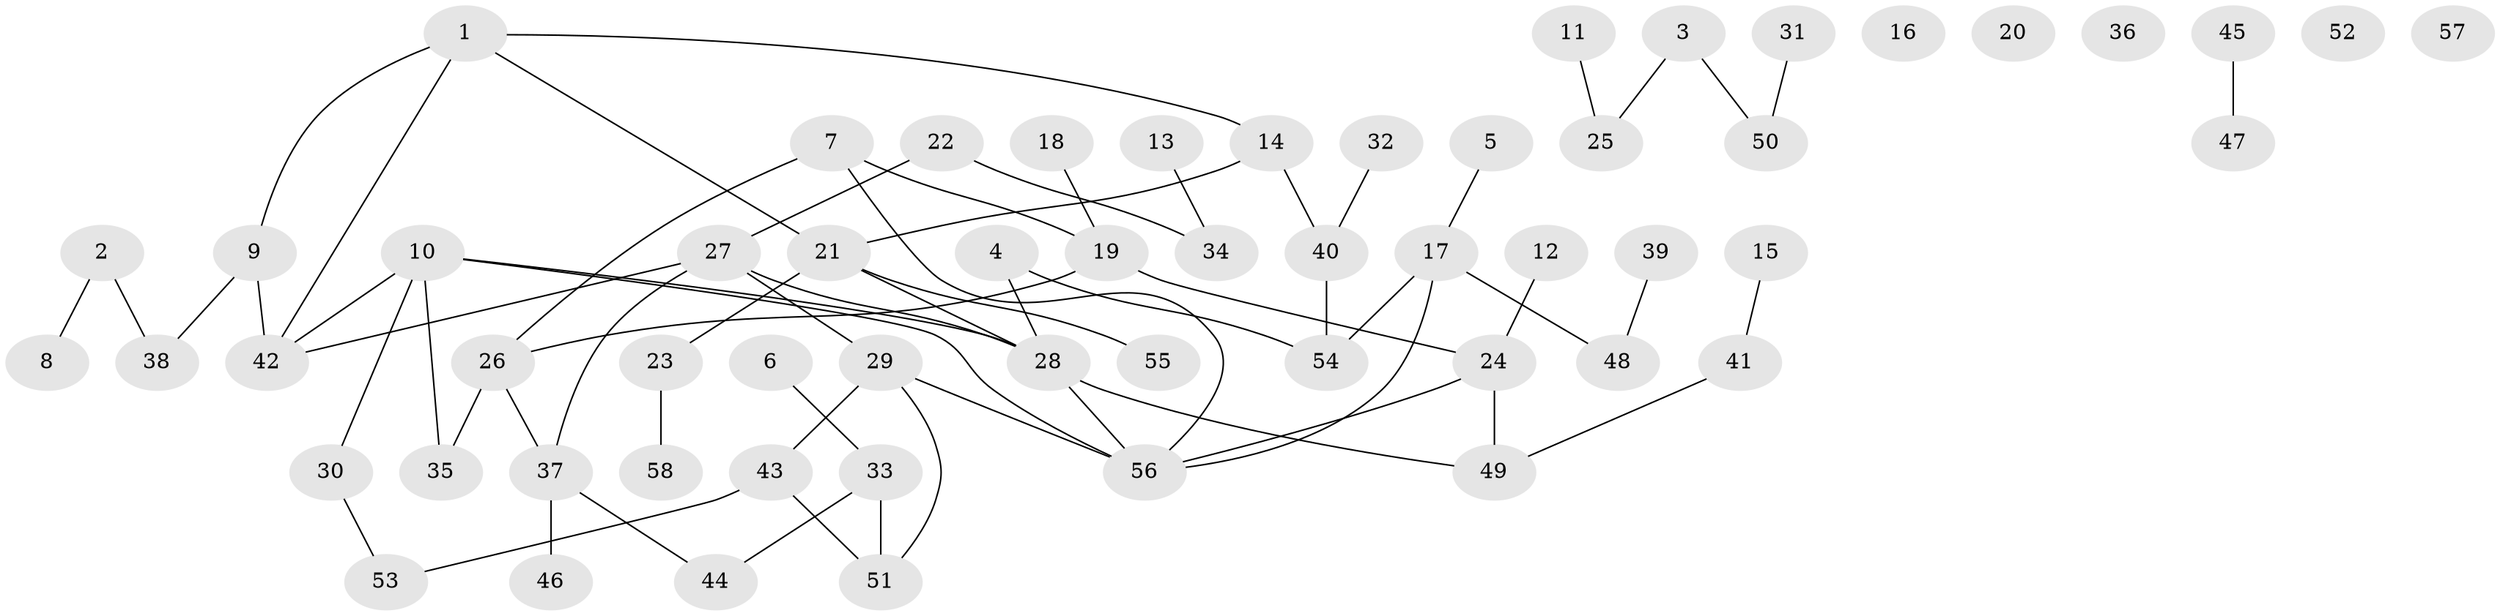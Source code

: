 // Generated by graph-tools (version 1.1) at 2025/00/03/09/25 03:00:49]
// undirected, 58 vertices, 66 edges
graph export_dot {
graph [start="1"]
  node [color=gray90,style=filled];
  1;
  2;
  3;
  4;
  5;
  6;
  7;
  8;
  9;
  10;
  11;
  12;
  13;
  14;
  15;
  16;
  17;
  18;
  19;
  20;
  21;
  22;
  23;
  24;
  25;
  26;
  27;
  28;
  29;
  30;
  31;
  32;
  33;
  34;
  35;
  36;
  37;
  38;
  39;
  40;
  41;
  42;
  43;
  44;
  45;
  46;
  47;
  48;
  49;
  50;
  51;
  52;
  53;
  54;
  55;
  56;
  57;
  58;
  1 -- 9;
  1 -- 14;
  1 -- 21;
  1 -- 42;
  2 -- 8;
  2 -- 38;
  3 -- 25;
  3 -- 50;
  4 -- 28;
  4 -- 54;
  5 -- 17;
  6 -- 33;
  7 -- 19;
  7 -- 26;
  7 -- 56;
  9 -- 38;
  9 -- 42;
  10 -- 28;
  10 -- 30;
  10 -- 35;
  10 -- 42;
  10 -- 56;
  11 -- 25;
  12 -- 24;
  13 -- 34;
  14 -- 21;
  14 -- 40;
  15 -- 41;
  17 -- 48;
  17 -- 54;
  17 -- 56;
  18 -- 19;
  19 -- 24;
  19 -- 26;
  21 -- 23;
  21 -- 28;
  21 -- 55;
  22 -- 27;
  22 -- 34;
  23 -- 58;
  24 -- 49;
  24 -- 56;
  26 -- 35;
  26 -- 37;
  27 -- 28;
  27 -- 29;
  27 -- 37;
  27 -- 42;
  28 -- 49;
  28 -- 56;
  29 -- 43;
  29 -- 51;
  29 -- 56;
  30 -- 53;
  31 -- 50;
  32 -- 40;
  33 -- 44;
  33 -- 51;
  37 -- 44;
  37 -- 46;
  39 -- 48;
  40 -- 54;
  41 -- 49;
  43 -- 51;
  43 -- 53;
  45 -- 47;
}
